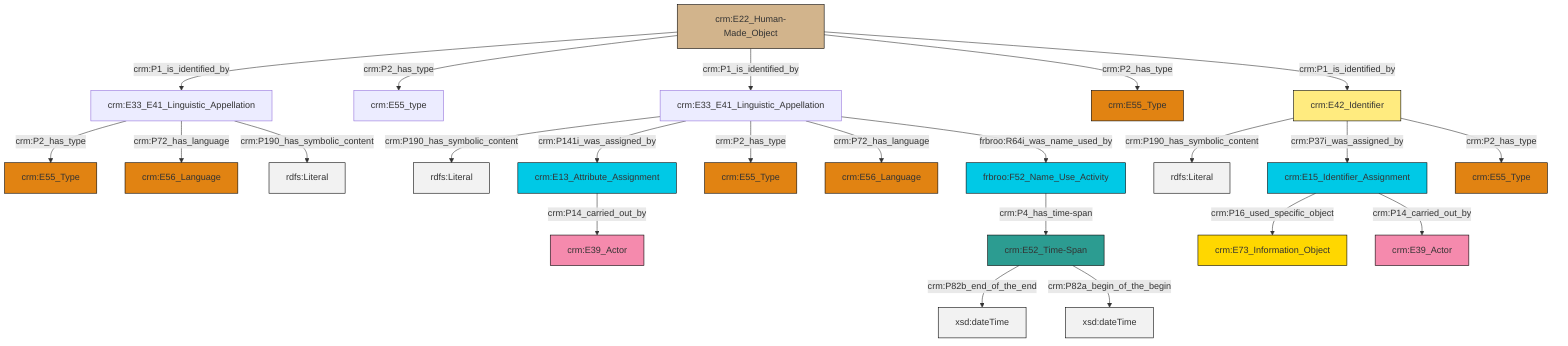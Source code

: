 graph TD
classDef Literal fill:#f2f2f2,stroke:#000000;
classDef CRM_Entity fill:#FFFFFF,stroke:#000000;
classDef Temporal_Entity fill:#00C9E6, stroke:#000000;
classDef Type fill:#E18312, stroke:#000000;
classDef Time-Span fill:#2C9C91, stroke:#000000;
classDef Appellation fill:#FFEB7F, stroke:#000000;
classDef Place fill:#008836, stroke:#000000;
classDef Persistent_Item fill:#B266B2, stroke:#000000;
classDef Conceptual_Object fill:#FFD700, stroke:#000000;
classDef Physical_Thing fill:#D2B48C, stroke:#000000;
classDef Actor fill:#f58aad, stroke:#000000;
classDef PC_Classes fill:#4ce600, stroke:#000000;
classDef Multi fill:#cccccc,stroke:#000000;

0["crm:E33_E41_Linguistic_Appellation"]:::Default -->|crm:P2_has_type| 1["crm:E55_Type"]:::Type
2["frbroo:F52_Name_Use_Activity"]:::Temporal_Entity -->|crm:P4_has_time-span| 3["crm:E52_Time-Span"]:::Time-Span
5["crm:E33_E41_Linguistic_Appellation"]:::Default -->|crm:P190_has_symbolic_content| 6[rdfs:Literal]:::Literal
5["crm:E33_E41_Linguistic_Appellation"]:::Default -->|crm:P141i_was_assigned_by| 7["crm:E13_Attribute_Assignment"]:::Temporal_Entity
10["crm:E22_Human-Made_Object"]:::Physical_Thing -->|crm:P1_is_identified_by| 0["crm:E33_E41_Linguistic_Appellation"]:::Default
11["crm:E42_Identifier"]:::Appellation -->|crm:P190_has_symbolic_content| 12[rdfs:Literal]:::Literal
7["crm:E13_Attribute_Assignment"]:::Temporal_Entity -->|crm:P14_carried_out_by| 8["crm:E39_Actor"]:::Actor
0["crm:E33_E41_Linguistic_Appellation"]:::Default -->|crm:P72_has_language| 15["crm:E56_Language"]:::Type
5["crm:E33_E41_Linguistic_Appellation"]:::Default -->|crm:P2_has_type| 16["crm:E55_Type"]:::Type
17["crm:E15_Identifier_Assignment"]:::Temporal_Entity -->|crm:P16_used_specific_object| 18["crm:E73_Information_Object"]:::Conceptual_Object
17["crm:E15_Identifier_Assignment"]:::Temporal_Entity -->|crm:P14_carried_out_by| 19["crm:E39_Actor"]:::Actor
11["crm:E42_Identifier"]:::Appellation -->|crm:P37i_was_assigned_by| 17["crm:E15_Identifier_Assignment"]:::Temporal_Entity
10["crm:E22_Human-Made_Object"]:::Physical_Thing -->|crm:P2_has_type| 23["crm:E55_type"]:::Default
5["crm:E33_E41_Linguistic_Appellation"]:::Default -->|crm:P72_has_language| 28["crm:E56_Language"]:::Type
11["crm:E42_Identifier"]:::Appellation -->|crm:P2_has_type| 13["crm:E55_Type"]:::Type
3["crm:E52_Time-Span"]:::Time-Span -->|crm:P82b_end_of_the_end| 30[xsd:dateTime]:::Literal
0["crm:E33_E41_Linguistic_Appellation"]:::Default -->|crm:P190_has_symbolic_content| 33[rdfs:Literal]:::Literal
10["crm:E22_Human-Made_Object"]:::Physical_Thing -->|crm:P1_is_identified_by| 5["crm:E33_E41_Linguistic_Appellation"]:::Default
10["crm:E22_Human-Made_Object"]:::Physical_Thing -->|crm:P2_has_type| 20["crm:E55_Type"]:::Type
3["crm:E52_Time-Span"]:::Time-Span -->|crm:P82a_begin_of_the_begin| 38[xsd:dateTime]:::Literal
5["crm:E33_E41_Linguistic_Appellation"]:::Default -->|frbroo:R64i_was_name_used_by| 2["frbroo:F52_Name_Use_Activity"]:::Temporal_Entity
10["crm:E22_Human-Made_Object"]:::Physical_Thing -->|crm:P1_is_identified_by| 11["crm:E42_Identifier"]:::Appellation